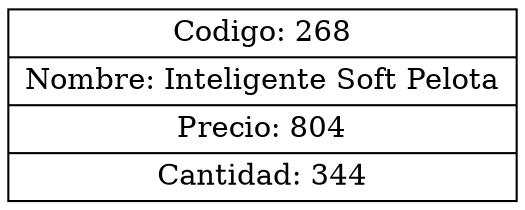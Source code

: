 digraph G{
node[shape="box" shape="record"]
nodo268[label="{ Codigo: 268 | Nombre: Inteligente Soft Pelota | Precio: 804 | Cantidad: 344}"];
}

